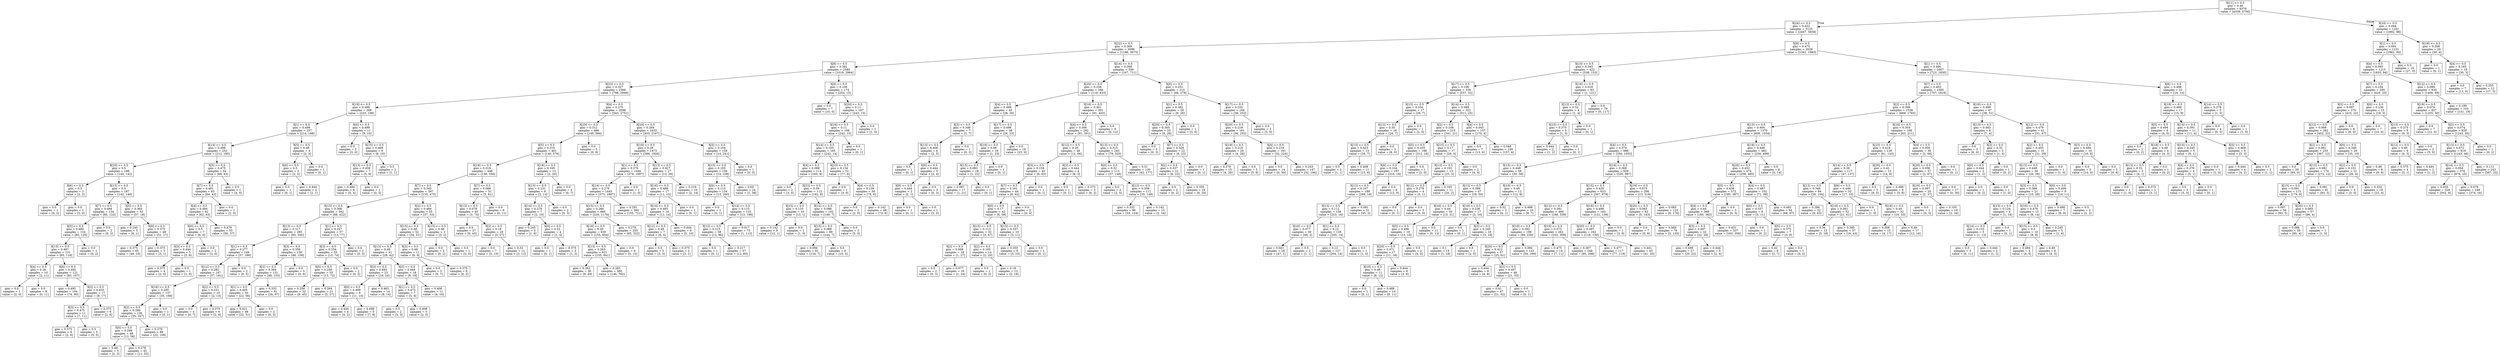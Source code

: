 digraph Tree {
node [shape=box] ;
0 [label="X[11] <= 0.5\ngini = 0.49\nsamples = 6376\nvalue = [4339, 5756]"] ;
1 [label="X[24] <= 0.5\ngini = 0.422\nsamples = 5125\nvalue = [2447, 5658]"] ;
0 -> 1 [labeldistance=2.5, labelangle=45, headlabel="True"] ;
2 [label="X[22] <= 0.5\ngini = 0.369\nsamples = 3096\nvalue = [1186, 3675]"] ;
1 -> 2 ;
3 [label="X[8] <= 0.5\ngini = 0.381\nsamples = 2540\nvalue = [1019, 2964]"] ;
2 -> 3 ;
4 [label="X[23] <= 0.5\ngini = 0.327\nsamples = 2366\nvalue = [766, 2949]"] ;
3 -> 4 ;
5 [label="X[18] <= 0.5\ngini = 0.498\nsamples = 268\nvalue = [223, 198]"] ;
4 -> 5 ;
6 [label="X[1] <= 0.5\ngini = 0.498\nsamples = 257\nvalue = [214, 188]"] ;
5 -> 6 ;
7 [label="X[14] <= 0.5\ngini = 0.498\nsamples = 253\nvalue = [212, 185]"] ;
6 -> 7 ;
8 [label="X[20] <= 0.5\ngini = 0.5\nsamples = 189\nvalue = [144, 142]"] ;
7 -> 8 ;
9 [label="X[6] <= 0.5\ngini = 0.5\nsamples = 2\nvalue = [2, 2]"] ;
8 -> 9 ;
10 [label="gini = 0.0\nsamples = 1\nvalue = [0, 2]"] ;
9 -> 10 ;
11 [label="gini = 0.0\nsamples = 1\nvalue = [2, 0]"] ;
9 -> 11 ;
12 [label="X[15] <= 0.5\ngini = 0.5\nsamples = 187\nvalue = [142, 140]"] ;
8 -> 12 ;
13 [label="X[7] <= 0.5\ngini = 0.484\nsamples = 134\nvalue = [85, 122]"] ;
12 -> 13 ;
14 [label="X[5] <= 0.5\ngini = 0.485\nsamples = 132\nvalue = [85, 120]"] ;
13 -> 14 ;
15 [label="X[13] <= 0.5\ngini = 0.487\nsamples = 131\nvalue = [85, 118]"] ;
14 -> 15 ;
16 [label="X[4] <= 0.5\ngini = 0.26\nsamples = 10\nvalue = [2, 11]"] ;
15 -> 16 ;
17 [label="gini = 0.0\nsamples = 1\nvalue = [2, 0]"] ;
16 -> 17 ;
18 [label="gini = 0.0\nsamples = 9\nvalue = [0, 11]"] ;
16 -> 18 ;
19 [label="X[6] <= 0.5\ngini = 0.492\nsamples = 121\nvalue = [83, 107]"] ;
15 -> 19 ;
20 [label="gini = 0.495\nsamples = 104\nvalue = [74, 90]"] ;
19 -> 20 ;
21 [label="X[2] <= 0.5\ngini = 0.453\nsamples = 17\nvalue = [9, 17]"] ;
19 -> 21 ;
22 [label="X[3] <= 0.5\ngini = 0.475\nsamples = 11\nvalue = [7, 11]"] ;
21 -> 22 ;
23 [label="gini = 0.375\nsamples = 6\nvalue = [2, 6]"] ;
22 -> 23 ;
24 [label="gini = 0.5\nsamples = 5\nvalue = [5, 5]"] ;
22 -> 24 ;
25 [label="gini = 0.375\nsamples = 6\nvalue = [2, 6]"] ;
21 -> 25 ;
26 [label="gini = 0.0\nsamples = 1\nvalue = [0, 2]"] ;
14 -> 26 ;
27 [label="gini = 0.0\nsamples = 2\nvalue = [0, 2]"] ;
13 -> 27 ;
28 [label="X[0] <= 0.5\ngini = 0.365\nsamples = 53\nvalue = [57, 18]"] ;
12 -> 28 ;
29 [label="gini = 0.245\nsamples = 5\nvalue = [6, 1]"] ;
28 -> 29 ;
30 [label="X[6] <= 0.5\ngini = 0.375\nsamples = 48\nvalue = [51, 17]"] ;
28 -> 30 ;
31 [label="gini = 0.375\nsamples = 45\nvalue = [48, 16]"] ;
30 -> 31 ;
32 [label="gini = 0.375\nsamples = 3\nvalue = [3, 1]"] ;
30 -> 32 ;
33 [label="X[5] <= 0.5\ngini = 0.475\nsamples = 64\nvalue = [68, 43]"] ;
7 -> 33 ;
34 [label="X[7] <= 0.5\ngini = 0.481\nsamples = 63\nvalue = [64, 43]"] ;
33 -> 34 ;
35 [label="X[4] <= 0.5\ngini = 0.484\nsamples = 62\nvalue = [62, 43]"] ;
34 -> 35 ;
36 [label="X[0] <= 0.5\ngini = 0.5\nsamples = 7\nvalue = [6, 6]"] ;
35 -> 36 ;
37 [label="X[3] <= 0.5\ngini = 0.444\nsamples = 5\nvalue = [3, 6]"] ;
36 -> 37 ;
38 [label="gini = 0.375\nsamples = 4\nvalue = [2, 6]"] ;
37 -> 38 ;
39 [label="gini = 0.0\nsamples = 1\nvalue = [1, 0]"] ;
37 -> 39 ;
40 [label="gini = 0.0\nsamples = 2\nvalue = [3, 0]"] ;
36 -> 40 ;
41 [label="gini = 0.479\nsamples = 55\nvalue = [56, 37]"] ;
35 -> 41 ;
42 [label="gini = 0.0\nsamples = 1\nvalue = [2, 0]"] ;
34 -> 42 ;
43 [label="gini = 0.0\nsamples = 1\nvalue = [4, 0]"] ;
33 -> 43 ;
44 [label="X[5] <= 0.5\ngini = 0.48\nsamples = 4\nvalue = [2, 3]"] ;
6 -> 44 ;
45 [label="X[6] <= 0.5\ngini = 0.5\nsamples = 3\nvalue = [2, 2]"] ;
44 -> 45 ;
46 [label="gini = 0.0\nsamples = 1\nvalue = [0, 1]"] ;
45 -> 46 ;
47 [label="gini = 0.444\nsamples = 2\nvalue = [2, 1]"] ;
45 -> 47 ;
48 [label="gini = 0.0\nsamples = 1\nvalue = [0, 1]"] ;
44 -> 48 ;
49 [label="X[0] <= 0.5\ngini = 0.499\nsamples = 11\nvalue = [9, 10]"] ;
5 -> 49 ;
50 [label="gini = 0.0\nsamples = 2\nvalue = [3, 0]"] ;
49 -> 50 ;
51 [label="X[15] <= 0.5\ngini = 0.469\nsamples = 9\nvalue = [6, 10]"] ;
49 -> 51 ;
52 [label="X[13] <= 0.5\ngini = 0.459\nsamples = 7\nvalue = [5, 9]"] ;
51 -> 52 ;
53 [label="gini = 0.494\nsamples = 6\nvalue = [5, 4]"] ;
52 -> 53 ;
54 [label="gini = 0.0\nsamples = 1\nvalue = [0, 5]"] ;
52 -> 54 ;
55 [label="gini = 0.5\nsamples = 2\nvalue = [1, 1]"] ;
51 -> 55 ;
56 [label="X[4] <= 0.5\ngini = 0.275\nsamples = 2098\nvalue = [543, 2751]"] ;
4 -> 56 ;
57 [label="X[19] <= 0.5\ngini = 0.312\nsamples = 466\nvalue = [140, 584]"] ;
56 -> 57 ;
58 [label="X[5] <= 0.5\ngini = 0.315\nsamples = 461\nvalue = [140, 576]"] ;
57 -> 58 ;
59 [label="X[18] <= 0.5\ngini = 0.319\nsamples = 448\nvalue = [138, 556]"] ;
58 -> 59 ;
60 [label="X[7] <= 0.5\ngini = 0.345\nsamples = 397\nvalue = [135, 475]"] ;
59 -> 60 ;
61 [label="X[15] <= 0.5\ngini = 0.306\nsamples = 342\nvalue = [98, 422]"] ;
60 -> 61 ;
62 [label="X[13] <= 0.5\ngini = 0.317\nsamples = 285\nvalue = [85, 345]"] ;
61 -> 62 ;
63 [label="X[1] <= 0.5\ngini = 0.277\nsamples = 149\nvalue = [37, 186]"] ;
62 -> 63 ;
64 [label="X[12] <= 0.5\ngini = 0.282\nsamples = 147\nvalue = [37, 181]"] ;
63 -> 64 ;
65 [label="X[16] <= 0.5\ngini = 0.285\nsamples = 137\nvalue = [35, 168]"] ;
64 -> 65 ;
66 [label="X[2] <= 0.5\ngini = 0.286\nsamples = 136\nvalue = [35, 167]"] ;
65 -> 66 ;
67 [label="X[0] <= 0.5\ngini = 0.299\nsamples = 48\nvalue = [13, 58]"] ;
66 -> 67 ;
68 [label="gini = 0.48\nsamples = 3\nvalue = [2, 3]"] ;
67 -> 68 ;
69 [label="gini = 0.278\nsamples = 45\nvalue = [11, 55]"] ;
67 -> 69 ;
70 [label="gini = 0.279\nsamples = 88\nvalue = [22, 109]"] ;
66 -> 70 ;
71 [label="gini = 0.0\nsamples = 1\nvalue = [0, 1]"] ;
65 -> 71 ;
72 [label="X[2] <= 0.5\ngini = 0.231\nsamples = 10\nvalue = [2, 13]"] ;
64 -> 72 ;
73 [label="gini = 0.0\nsamples = 4\nvalue = [0, 7]"] ;
72 -> 73 ;
74 [label="gini = 0.375\nsamples = 6\nvalue = [2, 6]"] ;
72 -> 74 ;
75 [label="gini = 0.0\nsamples = 2\nvalue = [0, 5]"] ;
63 -> 75 ;
76 [label="X[3] <= 0.5\ngini = 0.356\nsamples = 136\nvalue = [48, 159]"] ;
62 -> 76 ;
77 [label="X[2] <= 0.5\ngini = 0.364\nsamples = 131\nvalue = [48, 153]"] ;
76 -> 77 ;
78 [label="X[1] <= 0.5\ngini = 0.405\nsamples = 50\nvalue = [22, 56]"] ;
77 -> 78 ;
79 [label="gini = 0.421\nsamples = 48\nvalue = [22, 51]"] ;
78 -> 79 ;
80 [label="gini = 0.0\nsamples = 2\nvalue = [0, 5]"] ;
78 -> 80 ;
81 [label="gini = 0.333\nsamples = 81\nvalue = [26, 97]"] ;
77 -> 81 ;
82 [label="gini = 0.0\nsamples = 5\nvalue = [0, 6]"] ;
76 -> 82 ;
83 [label="X[1] <= 0.5\ngini = 0.247\nsamples = 57\nvalue = [13, 77]"] ;
61 -> 83 ;
84 [label="X[3] <= 0.5\ngini = 0.254\nsamples = 55\nvalue = [13, 74]"] ;
83 -> 84 ;
85 [label="X[0] <= 0.5\ngini = 0.259\nsamples = 53\nvalue = [13, 72]"] ;
84 -> 85 ;
86 [label="gini = 0.256\nsamples = 32\nvalue = [8, 45]"] ;
85 -> 86 ;
87 [label="gini = 0.264\nsamples = 21\nvalue = [5, 27]"] ;
85 -> 87 ;
88 [label="gini = 0.0\nsamples = 2\nvalue = [0, 2]"] ;
84 -> 88 ;
89 [label="gini = 0.0\nsamples = 2\nvalue = [0, 3]"] ;
83 -> 89 ;
90 [label="X[2] <= 0.5\ngini = 0.484\nsamples = 55\nvalue = [37, 53]"] ;
60 -> 90 ;
91 [label="X[15] <= 0.5\ngini = 0.48\nsamples = 52\nvalue = [34, 51]"] ;
90 -> 91 ;
92 [label="X[13] <= 0.5\ngini = 0.48\nsamples = 41\nvalue = [28, 42]"] ;
91 -> 92 ;
93 [label="X[3] <= 0.5\ngini = 0.493\nsamples = 23\nvalue = [19, 24]"] ;
92 -> 93 ;
94 [label="X[0] <= 0.5\ngini = 0.499\nsamples = 9\nvalue = [11, 10]"] ;
93 -> 94 ;
95 [label="gini = 0.444\nsamples = 4\nvalue = [4, 2]"] ;
94 -> 95 ;
96 [label="gini = 0.498\nsamples = 5\nvalue = [7, 8]"] ;
94 -> 96 ;
97 [label="gini = 0.463\nsamples = 14\nvalue = [8, 14]"] ;
93 -> 97 ;
98 [label="X[3] <= 0.5\ngini = 0.444\nsamples = 18\nvalue = [9, 18]"] ;
92 -> 98 ;
99 [label="X[1] <= 0.5\ngini = 0.473\nsamples = 7\nvalue = [5, 8]"] ;
98 -> 99 ;
100 [label="gini = 0.5\nsamples = 2\nvalue = [3, 3]"] ;
99 -> 100 ;
101 [label="gini = 0.408\nsamples = 5\nvalue = [2, 5]"] ;
99 -> 101 ;
102 [label="gini = 0.408\nsamples = 11\nvalue = [4, 10]"] ;
98 -> 102 ;
103 [label="X[3] <= 0.5\ngini = 0.48\nsamples = 11\nvalue = [6, 9]"] ;
91 -> 103 ;
104 [label="gini = 0.0\nsamples = 5\nvalue = [0, 7]"] ;
103 -> 104 ;
105 [label="gini = 0.375\nsamples = 6\nvalue = [6, 2]"] ;
103 -> 105 ;
106 [label="X[15] <= 0.5\ngini = 0.48\nsamples = 3\nvalue = [3, 2]"] ;
90 -> 106 ;
107 [label="gini = 0.0\nsamples = 2\nvalue = [0, 2]"] ;
106 -> 107 ;
108 [label="gini = 0.0\nsamples = 1\nvalue = [3, 0]"] ;
106 -> 108 ;
109 [label="X[7] <= 0.5\ngini = 0.069\nsamples = 51\nvalue = [3, 81]"] ;
59 -> 109 ;
110 [label="X[13] <= 0.5\ngini = 0.079\nsamples = 45\nvalue = [3, 70]"] ;
109 -> 110 ;
111 [label="gini = 0.0\nsamples = 27\nvalue = [0, 43]"] ;
110 -> 111 ;
112 [label="X[2] <= 0.5\ngini = 0.18\nsamples = 18\nvalue = [3, 27]"] ;
110 -> 112 ;
113 [label="gini = 0.0\nsamples = 7\nvalue = [0, 15]"] ;
112 -> 113 ;
114 [label="gini = 0.32\nsamples = 11\nvalue = [3, 12]"] ;
112 -> 114 ;
115 [label="gini = 0.0\nsamples = 6\nvalue = [0, 11]"] ;
109 -> 115 ;
116 [label="X[18] <= 0.5\ngini = 0.165\nsamples = 13\nvalue = [2, 20]"] ;
58 -> 116 ;
117 [label="X[13] <= 0.5\ngini = 0.231\nsamples = 9\nvalue = [2, 13]"] ;
116 -> 117 ;
118 [label="X[14] <= 0.5\ngini = 0.278\nsamples = 7\nvalue = [2, 10]"] ;
117 -> 118 ;
119 [label="gini = 0.245\nsamples = 3\nvalue = [1, 6]"] ;
118 -> 119 ;
120 [label="X[0] <= 0.5\ngini = 0.32\nsamples = 4\nvalue = [1, 4]"] ;
118 -> 120 ;
121 [label="gini = 0.0\nsamples = 1\nvalue = [0, 1]"] ;
120 -> 121 ;
122 [label="gini = 0.375\nsamples = 3\nvalue = [1, 3]"] ;
120 -> 122 ;
123 [label="gini = 0.0\nsamples = 2\nvalue = [0, 3]"] ;
117 -> 123 ;
124 [label="gini = 0.0\nsamples = 4\nvalue = [0, 7]"] ;
116 -> 124 ;
125 [label="gini = 0.0\nsamples = 5\nvalue = [0, 8]"] ;
57 -> 125 ;
126 [label="X[18] <= 0.5\ngini = 0.264\nsamples = 1632\nvalue = [403, 2167]"] ;
56 -> 126 ;
127 [label="X[19] <= 0.5\ngini = 0.28\nsamples = 1473\nvalue = [389, 1926]"] ;
126 -> 127 ;
128 [label="X[1] <= 0.5\ngini = 0.276\nsamples = 1446\nvalue = [376, 1897]"] ;
127 -> 128 ;
129 [label="X[14] <= 0.5\ngini = 0.276\nsamples = 1445\nvalue = [375, 1897]"] ;
128 -> 129 ;
130 [label="X[15] <= 0.5\ngini = 0.266\nsamples = 885\nvalue = [220, 1176]"] ;
129 -> 130 ;
131 [label="X[16] <= 0.5\ngini = 0.26\nsamples = 630\nvalue = [155, 854]"] ;
130 -> 131 ;
132 [label="X[13] <= 0.5\ngini = 0.263\nsamples = 621\nvalue = [155, 841]"] ;
131 -> 132 ;
133 [label="gini = 0.262\nsamples = 36\nvalue = [9, 49]"] ;
132 -> 133 ;
134 [label="gini = 0.263\nsamples = 585\nvalue = [146, 792]"] ;
132 -> 134 ;
135 [label="gini = 0.0\nsamples = 9\nvalue = [0, 13]"] ;
131 -> 135 ;
136 [label="gini = 0.279\nsamples = 255\nvalue = [65, 322]"] ;
130 -> 136 ;
137 [label="gini = 0.291\nsamples = 560\nvalue = [155, 721]"] ;
129 -> 137 ;
138 [label="gini = 0.0\nsamples = 1\nvalue = [1, 0]"] ;
128 -> 138 ;
139 [label="X[13] <= 0.5\ngini = 0.427\nsamples = 27\nvalue = [13, 29]"] ;
127 -> 139 ;
140 [label="X[16] <= 0.5\ngini = 0.488\nsamples = 17\nvalue = [11, 15]"] ;
139 -> 140 ;
141 [label="X[14] <= 0.5\ngini = 0.493\nsamples = 16\nvalue = [11, 14]"] ;
140 -> 141 ;
142 [label="X[12] <= 0.5\ngini = 0.48\nsamples = 7\nvalue = [6, 4]"] ;
141 -> 142 ;
143 [label="gini = 0.5\nsamples = 5\nvalue = [3, 3]"] ;
142 -> 143 ;
144 [label="gini = 0.375\nsamples = 2\nvalue = [3, 1]"] ;
142 -> 144 ;
145 [label="gini = 0.444\nsamples = 9\nvalue = [5, 10]"] ;
141 -> 145 ;
146 [label="gini = 0.0\nsamples = 1\nvalue = [0, 1]"] ;
140 -> 146 ;
147 [label="gini = 0.219\nsamples = 10\nvalue = [2, 14]"] ;
139 -> 147 ;
148 [label="X[3] <= 0.5\ngini = 0.104\nsamples = 159\nvalue = [14, 241]"] ;
126 -> 148 ;
149 [label="X[15] <= 0.5\ngini = 0.105\nsamples = 158\nvalue = [14, 238]"] ;
148 -> 149 ;
150 [label="X[0] <= 0.5\ngini = 0.115\nsamples = 134\nvalue = [13, 200]"] ;
149 -> 150 ;
151 [label="gini = 0.0\nsamples = 1\nvalue = [0, 1]"] ;
150 -> 151 ;
152 [label="X[14] <= 0.5\ngini = 0.115\nsamples = 133\nvalue = [13, 199]"] ;
150 -> 152 ;
153 [label="X[13] <= 0.5\ngini = 0.215\nsamples = 58\nvalue = [12, 86]"] ;
152 -> 153 ;
154 [label="gini = 0.0\nsamples = 1\nvalue = [0, 1]"] ;
153 -> 154 ;
155 [label="gini = 0.217\nsamples = 57\nvalue = [12, 85]"] ;
153 -> 155 ;
156 [label="gini = 0.017\nsamples = 75\nvalue = [1, 113]"] ;
152 -> 156 ;
157 [label="gini = 0.05\nsamples = 24\nvalue = [1, 38]"] ;
149 -> 157 ;
158 [label="gini = 0.0\nsamples = 1\nvalue = [0, 3]"] ;
148 -> 158 ;
159 [label="X[0] <= 0.5\ngini = 0.106\nsamples = 174\nvalue = [253, 15]"] ;
3 -> 159 ;
160 [label="gini = 0.0\nsamples = 7\nvalue = [10, 0]"] ;
159 -> 160 ;
161 [label="X[20] <= 0.5\ngini = 0.11\nsamples = 167\nvalue = [243, 15]"] ;
159 -> 161 ;
162 [label="X[16] <= 0.5\ngini = 0.11\nsamples = 166\nvalue = [242, 15]"] ;
161 -> 162 ;
163 [label="X[14] <= 0.5\ngini = 0.103\nsamples = 165\nvalue = [242, 14]"] ;
162 -> 163 ;
164 [label="X[4] <= 0.5\ngini = 0.088\nsamples = 114\nvalue = [165, 8]"] ;
163 -> 164 ;
165 [label="gini = 0.0\nsamples = 2\nvalue = [3, 0]"] ;
164 -> 165 ;
166 [label="X[23] <= 0.5\ngini = 0.09\nsamples = 112\nvalue = [162, 8]"] ;
164 -> 166 ;
167 [label="X[15] <= 0.5\ngini = 0.133\nsamples = 10\nvalue = [13, 1]"] ;
166 -> 167 ;
168 [label="gini = 0.142\nsamples = 9\nvalue = [12, 1]"] ;
167 -> 168 ;
169 [label="gini = 0.0\nsamples = 1\nvalue = [1, 0]"] ;
167 -> 169 ;
170 [label="X[12] <= 0.5\ngini = 0.086\nsamples = 102\nvalue = [149, 7]"] ;
166 -> 170 ;
171 [label="X[15] <= 0.5\ngini = 0.088\nsamples = 99\nvalue = [144, 7]"] ;
170 -> 171 ;
172 [label="gini = 0.094\nsamples = 91\nvalue = [134, 7]"] ;
171 -> 172 ;
173 [label="gini = 0.0\nsamples = 8\nvalue = [10, 0]"] ;
171 -> 173 ;
174 [label="gini = 0.0\nsamples = 3\nvalue = [5, 0]"] ;
170 -> 174 ;
175 [label="X[23] <= 0.5\ngini = 0.134\nsamples = 51\nvalue = [77, 6]"] ;
163 -> 175 ;
176 [label="gini = 0.0\nsamples = 1\nvalue = [3, 0]"] ;
175 -> 176 ;
177 [label="X[4] <= 0.5\ngini = 0.139\nsamples = 50\nvalue = [74, 6]"] ;
175 -> 177 ;
178 [label="gini = 0.0\nsamples = 2\nvalue = [2, 0]"] ;
177 -> 178 ;
179 [label="gini = 0.142\nsamples = 48\nvalue = [72, 6]"] ;
177 -> 179 ;
180 [label="gini = 0.0\nsamples = 1\nvalue = [0, 1]"] ;
162 -> 180 ;
181 [label="gini = 0.0\nsamples = 1\nvalue = [1, 0]"] ;
161 -> 181 ;
182 [label="X[14] <= 0.5\ngini = 0.308\nsamples = 556\nvalue = [167, 711]"] ;
2 -> 182 ;
183 [label="X[20] <= 0.5\ngini = 0.338\nsamples = 346\nvalue = [119, 433]"] ;
182 -> 183 ;
184 [label="X[4] <= 0.5\ngini = 0.499\nsamples = 45\nvalue = [28, 30]"] ;
183 -> 184 ;
185 [label="X[3] <= 0.5\ngini = 0.346\nsamples = 7\nvalue = [2, 7]"] ;
184 -> 185 ;
186 [label="X[13] <= 0.5\ngini = 0.408\nsamples = 6\nvalue = [2, 5]"] ;
185 -> 186 ;
187 [label="gini = 0.0\nsamples = 1\nvalue = [0, 1]"] ;
186 -> 187 ;
188 [label="X[0] <= 0.5\ngini = 0.444\nsamples = 5\nvalue = [2, 4]"] ;
186 -> 188 ;
189 [label="X[8] <= 0.5\ngini = 0.444\nsamples = 2\nvalue = [2, 1]"] ;
188 -> 189 ;
190 [label="gini = 0.0\nsamples = 1\nvalue = [0, 1]"] ;
189 -> 190 ;
191 [label="gini = 0.0\nsamples = 1\nvalue = [2, 0]"] ;
189 -> 191 ;
192 [label="gini = 0.0\nsamples = 3\nvalue = [0, 3]"] ;
188 -> 192 ;
193 [label="gini = 0.0\nsamples = 1\nvalue = [0, 2]"] ;
185 -> 193 ;
194 [label="X[17] <= 0.5\ngini = 0.498\nsamples = 38\nvalue = [26, 23]"] ;
184 -> 194 ;
195 [label="X[19] <= 0.5\ngini = 0.08\nsamples = 19\nvalue = [1, 23]"] ;
194 -> 195 ;
196 [label="X[15] <= 0.5\ngini = 0.083\nsamples = 18\nvalue = [1, 22]"] ;
195 -> 196 ;
197 [label="gini = 0.087\nsamples = 17\nvalue = [1, 21]"] ;
196 -> 197 ;
198 [label="gini = 0.0\nsamples = 1\nvalue = [0, 1]"] ;
196 -> 198 ;
199 [label="gini = 0.0\nsamples = 1\nvalue = [0, 1]"] ;
195 -> 199 ;
200 [label="gini = 0.0\nsamples = 19\nvalue = [25, 0]"] ;
194 -> 200 ;
201 [label="X[16] <= 0.5\ngini = 0.301\nsamples = 301\nvalue = [91, 403]"] ;
183 -> 201 ;
202 [label="X[4] <= 0.5\ngini = 0.306\nsamples = 292\nvalue = [91, 391]"] ;
201 -> 202 ;
203 [label="X[12] <= 0.5\ngini = 0.26\nsamples = 49\nvalue = [12, 66]"] ;
202 -> 203 ;
204 [label="X[5] <= 0.5\ngini = 0.159\nsamples = 45\nvalue = [6, 63]"] ;
203 -> 204 ;
205 [label="X[7] <= 0.5\ngini = 0.161\nsamples = 44\nvalue = [6, 62]"] ;
204 -> 205 ;
206 [label="X[0] <= 0.5\ngini = 0.17\nsamples = 42\nvalue = [6, 58]"] ;
205 -> 206 ;
207 [label="X[15] <= 0.5\ngini = 0.113\nsamples = 32\nvalue = [3, 47]"] ;
206 -> 207 ;
208 [label="X[2] <= 0.5\ngini = 0.069\nsamples = 18\nvalue = [1, 27]"] ;
207 -> 208 ;
209 [label="gini = 0.0\nsamples = 2\nvalue = [0, 3]"] ;
208 -> 209 ;
210 [label="gini = 0.077\nsamples = 16\nvalue = [1, 24]"] ;
208 -> 210 ;
211 [label="X[2] <= 0.5\ngini = 0.165\nsamples = 14\nvalue = [2, 20]"] ;
207 -> 211 ;
212 [label="gini = 0.0\nsamples = 1\nvalue = [0, 2]"] ;
211 -> 212 ;
213 [label="gini = 0.18\nsamples = 13\nvalue = [2, 18]"] ;
211 -> 213 ;
214 [label="X[15] <= 0.5\ngini = 0.337\nsamples = 10\nvalue = [3, 11]"] ;
206 -> 214 ;
215 [label="gini = 0.355\nsamples = 9\nvalue = [3, 10]"] ;
214 -> 215 ;
216 [label="gini = 0.0\nsamples = 1\nvalue = [0, 1]"] ;
214 -> 216 ;
217 [label="gini = 0.0\nsamples = 2\nvalue = [0, 4]"] ;
205 -> 217 ;
218 [label="gini = 0.0\nsamples = 1\nvalue = [0, 1]"] ;
204 -> 218 ;
219 [label="X[2] <= 0.5\ngini = 0.444\nsamples = 4\nvalue = [6, 3]"] ;
203 -> 219 ;
220 [label="gini = 0.0\nsamples = 1\nvalue = [0, 1]"] ;
219 -> 220 ;
221 [label="gini = 0.375\nsamples = 3\nvalue = [6, 2]"] ;
219 -> 221 ;
222 [label="X[13] <= 0.5\ngini = 0.315\nsamples = 243\nvalue = [79, 325]"] ;
202 -> 222 ;
223 [label="X[0] <= 0.5\ngini = 0.32\nsamples = 113\nvalue = [37, 148]"] ;
222 -> 223 ;
224 [label="gini = 0.0\nsamples = 2\nvalue = [2, 0]"] ;
223 -> 224 ;
225 [label="X[12] <= 0.5\ngini = 0.309\nsamples = 111\nvalue = [35, 148]"] ;
223 -> 225 ;
226 [label="gini = 0.332\nsamples = 96\nvalue = [33, 124]"] ;
225 -> 226 ;
227 [label="gini = 0.142\nsamples = 15\nvalue = [2, 24]"] ;
225 -> 227 ;
228 [label="gini = 0.31\nsamples = 130\nvalue = [42, 177]"] ;
222 -> 228 ;
229 [label="gini = 0.0\nsamples = 9\nvalue = [0, 12]"] ;
201 -> 229 ;
230 [label="X[0] <= 0.5\ngini = 0.251\nsamples = 210\nvalue = [48, 278]"] ;
182 -> 230 ;
231 [label="X[1] <= 0.5\ngini = 0.382\nsamples = 26\nvalue = [9, 26]"] ;
230 -> 231 ;
232 [label="X[20] <= 0.5\ngini = 0.305\nsamples = 25\nvalue = [6, 26]"] ;
231 -> 232 ;
233 [label="gini = 0.0\nsamples = 3\nvalue = [0, 3]"] ;
232 -> 233 ;
234 [label="X[7] <= 0.5\ngini = 0.328\nsamples = 22\nvalue = [6, 23]"] ;
232 -> 234 ;
235 [label="X[2] <= 0.5\ngini = 0.337\nsamples = 21\nvalue = [6, 22]"] ;
234 -> 235 ;
236 [label="gini = 0.0\nsamples = 2\nvalue = [0, 2]"] ;
235 -> 236 ;
237 [label="gini = 0.355\nsamples = 19\nvalue = [6, 20]"] ;
235 -> 237 ;
238 [label="gini = 0.0\nsamples = 1\nvalue = [0, 1]"] ;
234 -> 238 ;
239 [label="gini = 0.0\nsamples = 1\nvalue = [3, 0]"] ;
231 -> 239 ;
240 [label="X[17] <= 0.5\ngini = 0.232\nsamples = 184\nvalue = [39, 252]"] ;
230 -> 240 ;
241 [label="X[20] <= 0.5\ngini = 0.219\nsamples = 181\nvalue = [36, 252]"] ;
240 -> 241 ;
242 [label="X[19] <= 0.5\ngini = 0.219\nsamples = 20\nvalue = [4, 28]"] ;
241 -> 242 ;
243 [label="gini = 0.278\nsamples = 15\nvalue = [4, 20]"] ;
242 -> 243 ;
244 [label="gini = 0.0\nsamples = 5\nvalue = [0, 8]"] ;
242 -> 244 ;
245 [label="X[4] <= 0.5\ngini = 0.219\nsamples = 161\nvalue = [32, 224]"] ;
241 -> 245 ;
246 [label="gini = 0.0\nsamples = 14\nvalue = [0, 30]"] ;
245 -> 246 ;
247 [label="gini = 0.243\nsamples = 147\nvalue = [32, 194]"] ;
245 -> 247 ;
248 [label="gini = 0.0\nsamples = 3\nvalue = [3, 0]"] ;
240 -> 248 ;
249 [label="X[9] <= 0.5\ngini = 0.475\nsamples = 2029\nvalue = [1261, 1983]"] ;
1 -> 249 ;
250 [label="X[10] <= 0.5\ngini = 0.345\nsamples = 422\nvalue = [538, 153]"] ;
249 -> 250 ;
251 [label="X[17] <= 0.5\ngini = 0.106\nsamples = 339\nvalue = [537, 32]"] ;
250 -> 251 ;
252 [label="X[15] <= 0.5\ngini = 0.334\nsamples = 17\nvalue = [26, 7]"] ;
251 -> 252 ;
253 [label="X[12] <= 0.5\ngini = 0.35\nsamples = 16\nvalue = [24, 7]"] ;
252 -> 253 ;
254 [label="X[13] <= 0.5\ngini = 0.423\nsamples = 13\nvalue = [16, 7]"] ;
253 -> 254 ;
255 [label="gini = 0.5\nsamples = 2\nvalue = [1, 1]"] ;
254 -> 255 ;
256 [label="gini = 0.408\nsamples = 11\nvalue = [15, 6]"] ;
254 -> 256 ;
257 [label="gini = 0.0\nsamples = 3\nvalue = [8, 0]"] ;
253 -> 257 ;
258 [label="gini = 0.0\nsamples = 1\nvalue = [2, 0]"] ;
252 -> 258 ;
259 [label="X[14] <= 0.5\ngini = 0.089\nsamples = 322\nvalue = [511, 25]"] ;
251 -> 259 ;
260 [label="X[2] <= 0.5\ngini = 0.109\nsamples = 215\nvalue = [341, 21]"] ;
259 -> 260 ;
261 [label="X[5] <= 0.5\ngini = 0.103\nsamples = 198\nvalue = [312, 18]"] ;
260 -> 261 ;
262 [label="X[6] <= 0.5\ngini = 0.104\nsamples = 197\nvalue = [310, 18]"] ;
261 -> 262 ;
263 [label="X[12] <= 0.5\ngini = 0.107\nsamples = 189\nvalue = [298, 18]"] ;
262 -> 263 ;
264 [label="X[13] <= 0.5\ngini = 0.112\nsamples = 158\nvalue = [253, 16]"] ;
263 -> 264 ;
265 [label="X[16] <= 0.5\ngini = 0.077\nsamples = 30\nvalue = [48, 2]"] ;
264 -> 265 ;
266 [label="gini = 0.041\nsamples = 28\nvalue = [47, 1]"] ;
265 -> 266 ;
267 [label="gini = 0.5\nsamples = 2\nvalue = [1, 1]"] ;
265 -> 267 ;
268 [label="X[1] <= 0.5\ngini = 0.12\nsamples = 128\nvalue = [205, 14]"] ;
264 -> 268 ;
269 [label="gini = 0.12\nsamples = 127\nvalue = [204, 14]"] ;
268 -> 269 ;
270 [label="gini = 0.0\nsamples = 1\nvalue = [1, 0]"] ;
268 -> 270 ;
271 [label="gini = 0.081\nsamples = 31\nvalue = [45, 2]"] ;
263 -> 271 ;
272 [label="gini = 0.0\nsamples = 8\nvalue = [12, 0]"] ;
262 -> 272 ;
273 [label="gini = 0.0\nsamples = 1\nvalue = [2, 0]"] ;
261 -> 273 ;
274 [label="X[15] <= 0.5\ngini = 0.17\nsamples = 17\nvalue = [29, 3]"] ;
260 -> 274 ;
275 [label="X[13] <= 0.5\ngini = 0.191\nsamples = 15\nvalue = [25, 3]"] ;
274 -> 275 ;
276 [label="X[12] <= 0.5\ngini = 0.278\nsamples = 4\nvalue = [5, 1]"] ;
275 -> 276 ;
277 [label="gini = 0.0\nsamples = 1\nvalue = [0, 1]"] ;
276 -> 277 ;
278 [label="gini = 0.0\nsamples = 3\nvalue = [5, 0]"] ;
276 -> 278 ;
279 [label="gini = 0.165\nsamples = 11\nvalue = [20, 2]"] ;
275 -> 279 ;
280 [label="gini = 0.0\nsamples = 2\nvalue = [4, 0]"] ;
274 -> 280 ;
281 [label="X[4] <= 0.5\ngini = 0.045\nsamples = 107\nvalue = [170, 4]"] ;
259 -> 281 ;
282 [label="gini = 0.0\nsamples = 7\nvalue = [13, 0]"] ;
281 -> 282 ;
283 [label="gini = 0.048\nsamples = 100\nvalue = [157, 4]"] ;
281 -> 283 ;
284 [label="X[16] <= 0.5\ngini = 0.016\nsamples = 83\nvalue = [1, 121]"] ;
250 -> 284 ;
285 [label="X[12] <= 0.5\ngini = 0.32\nsamples = 4\nvalue = [1, 4]"] ;
284 -> 285 ;
286 [label="X[15] <= 0.5\ngini = 0.375\nsamples = 3\nvalue = [1, 3]"] ;
285 -> 286 ;
287 [label="gini = 0.444\nsamples = 2\nvalue = [1, 2]"] ;
286 -> 287 ;
288 [label="gini = 0.0\nsamples = 1\nvalue = [0, 1]"] ;
286 -> 288 ;
289 [label="gini = 0.0\nsamples = 1\nvalue = [0, 1]"] ;
285 -> 289 ;
290 [label="gini = 0.0\nsamples = 79\nvalue = [0, 117]"] ;
284 -> 290 ;
291 [label="X[1] <= 0.5\ngini = 0.406\nsamples = 1607\nvalue = [723, 1830]"] ;
249 -> 291 ;
292 [label="X[7] <= 0.5\ngini = 0.403\nsamples = 1585\nvalue = [707, 1816]"] ;
291 -> 292 ;
293 [label="X[2] <= 0.5\ngini = 0.399\nsamples = 1538\nvalue = [669, 1765]"] ;
292 -> 293 ;
294 [label="X[13] <= 0.5\ngini = 0.404\nsamples = 1370\nvalue = [606, 1554]"] ;
293 -> 294 ;
295 [label="X[4] <= 0.5\ngini = 0.374\nsamples = 888\nvalue = [350, 1055]"] ;
294 -> 295 ;
296 [label="X[15] <= 0.5\ngini = 0.449\nsamples = 59\nvalue = [30, 58]"] ;
295 -> 296 ;
297 [label="X[12] <= 0.5\ngini = 0.389\nsamples = 47\nvalue = [18, 50]"] ;
296 -> 297 ;
298 [label="X[16] <= 0.5\ngini = 0.44\nsamples = 30\nvalue = [15, 31]"] ;
297 -> 298 ;
299 [label="X[5] <= 0.5\ngini = 0.496\nsamples = 19\nvalue = [15, 18]"] ;
298 -> 299 ;
300 [label="X[20] <= 0.5\ngini = 0.471\nsamples = 17\nvalue = [11, 18]"] ;
299 -> 300 ;
301 [label="X[19] <= 0.5\ngini = 0.48\nsamples = 11\nvalue = [8, 12]"] ;
300 -> 301 ;
302 [label="gini = 0.0\nsamples = 1\nvalue = [0, 1]"] ;
301 -> 302 ;
303 [label="gini = 0.488\nsamples = 10\nvalue = [8, 11]"] ;
301 -> 303 ;
304 [label="gini = 0.444\nsamples = 6\nvalue = [3, 6]"] ;
300 -> 304 ;
305 [label="gini = 0.0\nsamples = 2\nvalue = [4, 0]"] ;
299 -> 305 ;
306 [label="gini = 0.0\nsamples = 11\nvalue = [0, 13]"] ;
298 -> 306 ;
307 [label="X[19] <= 0.5\ngini = 0.236\nsamples = 17\nvalue = [3, 19]"] ;
297 -> 307 ;
308 [label="gini = 0.0\nsamples = 1\nvalue = [0, 1]"] ;
307 -> 308 ;
309 [label="X[3] <= 0.5\ngini = 0.245\nsamples = 16\nvalue = [3, 18]"] ;
307 -> 309 ;
310 [label="gini = 0.1\nsamples = 15\nvalue = [1, 18]"] ;
309 -> 310 ;
311 [label="gini = 0.0\nsamples = 1\nvalue = [2, 0]"] ;
309 -> 311 ;
312 [label="X[19] <= 0.5\ngini = 0.48\nsamples = 12\nvalue = [12, 8]"] ;
296 -> 312 ;
313 [label="gini = 0.32\nsamples = 2\nvalue = [4, 1]"] ;
312 -> 313 ;
314 [label="gini = 0.498\nsamples = 10\nvalue = [8, 7]"] ;
312 -> 314 ;
315 [label="X[16] <= 0.5\ngini = 0.368\nsamples = 829\nvalue = [320, 997]"] ;
295 -> 315 ;
316 [label="X[15] <= 0.5\ngini = 0.429\nsamples = 623\nvalue = [307, 678]"] ;
315 -> 316 ;
317 [label="X[12] <= 0.5\ngini = 0.381\nsamples = 460\nvalue = [186, 539]"] ;
316 -> 317 ;
318 [label="X[19] <= 0.5\ngini = 0.392\nsamples = 198\nvalue = [84, 230]"] ;
317 -> 318 ;
319 [label="X[20] <= 0.5\ngini = 0.412\nsamples = 57\nvalue = [25, 61]"] ;
318 -> 319 ;
320 [label="gini = 0.444\nsamples = 9\nvalue = [4, 8]"] ;
319 -> 320 ;
321 [label="X[3] <= 0.5\ngini = 0.407\nsamples = 48\nvalue = [21, 53]"] ;
319 -> 321 ;
322 [label="gini = 0.41\nsamples = 47\nvalue = [21, 52]"] ;
321 -> 322 ;
323 [label="gini = 0.0\nsamples = 1\nvalue = [0, 1]"] ;
321 -> 323 ;
324 [label="gini = 0.384\nsamples = 141\nvalue = [59, 169]"] ;
318 -> 324 ;
325 [label="X[19] <= 0.5\ngini = 0.373\nsamples = 262\nvalue = [102, 309]"] ;
317 -> 325 ;
326 [label="gini = 0.475\nsamples = 14\nvalue = [7, 11]"] ;
325 -> 326 ;
327 [label="gini = 0.367\nsamples = 248\nvalue = [95, 298]"] ;
325 -> 327 ;
328 [label="X[18] <= 0.5\ngini = 0.498\nsamples = 163\nvalue = [121, 139]"] ;
316 -> 328 ;
329 [label="X[20] <= 0.5\ngini = 0.497\nsamples = 162\nvalue = [118, 139]"] ;
328 -> 329 ;
330 [label="gini = 0.477\nsamples = 117\nvalue = [77, 119]"] ;
329 -> 330 ;
331 [label="gini = 0.441\nsamples = 45\nvalue = [41, 20]"] ;
329 -> 331 ;
332 [label="gini = 0.0\nsamples = 1\nvalue = [3, 0]"] ;
328 -> 332 ;
333 [label="X[19] <= 0.5\ngini = 0.075\nsamples = 206\nvalue = [13, 319]"] ;
315 -> 333 ;
334 [label="X[20] <= 0.5\ngini = 0.065\nsamples = 83\nvalue = [5, 143]"] ;
333 -> 334 ;
335 [label="gini = 0.0\nsamples = 7\nvalue = [0, 8]"] ;
334 -> 335 ;
336 [label="gini = 0.069\nsamples = 76\nvalue = [5, 135]"] ;
334 -> 336 ;
337 [label="gini = 0.083\nsamples = 123\nvalue = [8, 176]"] ;
333 -> 337 ;
338 [label="X[18] <= 0.5\ngini = 0.448\nsamples = 482\nvalue = [256, 499]"] ;
294 -> 338 ;
339 [label="X[20] <= 0.5\ngini = 0.452\nsamples = 474\nvalue = [256, 485]"] ;
338 -> 339 ;
340 [label="X[5] <= 0.5\ngini = 0.438\nsamples = 372\nvalue = [185, 387]"] ;
339 -> 340 ;
341 [label="X[4] <= 0.5\ngini = 0.44\nsamples = 369\nvalue = [185, 382]"] ;
340 -> 341 ;
342 [label="X[3] <= 0.5\ngini = 0.497\nsamples = 32\nvalue = [22, 26]"] ;
341 -> 342 ;
343 [label="gini = 0.499\nsamples = 27\nvalue = [20, 22]"] ;
342 -> 343 ;
344 [label="gini = 0.444\nsamples = 5\nvalue = [2, 4]"] ;
342 -> 344 ;
345 [label="gini = 0.431\nsamples = 337\nvalue = [163, 356]"] ;
341 -> 345 ;
346 [label="gini = 0.0\nsamples = 3\nvalue = [0, 5]"] ;
340 -> 346 ;
347 [label="X[4] <= 0.5\ngini = 0.487\nsamples = 102\nvalue = [71, 98]"] ;
339 -> 347 ;
348 [label="X[0] <= 0.5\ngini = 0.337\nsamples = 8\nvalue = [3, 11]"] ;
347 -> 348 ;
349 [label="gini = 0.0\nsamples = 1\nvalue = [0, 2]"] ;
348 -> 349 ;
350 [label="X[5] <= 0.5\ngini = 0.375\nsamples = 7\nvalue = [3, 9]"] ;
348 -> 350 ;
351 [label="gini = 0.42\nsamples = 6\nvalue = [3, 7]"] ;
350 -> 351 ;
352 [label="gini = 0.0\nsamples = 1\nvalue = [0, 2]"] ;
350 -> 352 ;
353 [label="gini = 0.492\nsamples = 94\nvalue = [68, 87]"] ;
347 -> 353 ;
354 [label="gini = 0.0\nsamples = 8\nvalue = [0, 14]"] ;
338 -> 354 ;
355 [label="X[16] <= 0.5\ngini = 0.354\nsamples = 168\nvalue = [63, 211]"] ;
293 -> 355 ;
356 [label="X[15] <= 0.5\ngini = 0.419\nsamples = 130\nvalue = [61, 143]"] ;
355 -> 356 ;
357 [label="X[14] <= 0.5\ngini = 0.38\nsamples = 117\nvalue = [47, 137]"] ;
356 -> 357 ;
358 [label="X[13] <= 0.5\ngini = 0.348\nsamples = 84\nvalue = [30, 104]"] ;
357 -> 358 ;
359 [label="gini = 0.286\nsamples = 32\nvalue = [9, 43]"] ;
358 -> 359 ;
360 [label="X[19] <= 0.5\ngini = 0.381\nsamples = 52\nvalue = [21, 61]"] ;
358 -> 360 ;
361 [label="gini = 0.34\nsamples = 15\nvalue = [5, 18]"] ;
360 -> 361 ;
362 [label="gini = 0.395\nsamples = 37\nvalue = [16, 43]"] ;
360 -> 362 ;
363 [label="X[6] <= 0.5\ngini = 0.449\nsamples = 33\nvalue = [17, 33]"] ;
357 -> 363 ;
364 [label="gini = 0.0\nsamples = 1\nvalue = [1, 0]"] ;
363 -> 364 ;
365 [label="X[19] <= 0.5\ngini = 0.44\nsamples = 32\nvalue = [16, 33]"] ;
363 -> 365 ;
366 [label="gini = 0.308\nsamples = 15\nvalue = [4, 17]"] ;
365 -> 366 ;
367 [label="gini = 0.49\nsamples = 17\nvalue = [12, 16]"] ;
365 -> 367 ;
368 [label="X[20] <= 0.5\ngini = 0.42\nsamples = 13\nvalue = [14, 6]"] ;
356 -> 368 ;
369 [label="gini = 0.0\nsamples = 5\nvalue = [9, 0]"] ;
368 -> 369 ;
370 [label="gini = 0.496\nsamples = 8\nvalue = [5, 6]"] ;
368 -> 370 ;
371 [label="X[4] <= 0.5\ngini = 0.056\nsamples = 38\nvalue = [2, 68]"] ;
355 -> 371 ;
372 [label="X[20] <= 0.5\ngini = 0.056\nsamples = 37\nvalue = [2, 67]"] ;
371 -> 372 ;
373 [label="X[19] <= 0.5\ngini = 0.097\nsamples = 20\nvalue = [2, 37]"] ;
372 -> 373 ;
374 [label="gini = 0.0\nsamples = 1\nvalue = [0, 3]"] ;
373 -> 374 ;
375 [label="gini = 0.105\nsamples = 19\nvalue = [2, 34]"] ;
373 -> 375 ;
376 [label="gini = 0.0\nsamples = 17\nvalue = [0, 30]"] ;
372 -> 376 ;
377 [label="gini = 0.0\nsamples = 1\nvalue = [0, 1]"] ;
371 -> 377 ;
378 [label="X[19] <= 0.5\ngini = 0.489\nsamples = 47\nvalue = [38, 51]"] ;
292 -> 378 ;
379 [label="X[13] <= 0.5\ngini = 0.463\nsamples = 6\nvalue = [7, 4]"] ;
378 -> 379 ;
380 [label="gini = 0.0\nsamples = 3\nvalue = [6, 0]"] ;
379 -> 380 ;
381 [label="X[3] <= 0.5\ngini = 0.32\nsamples = 3\nvalue = [1, 4]"] ;
379 -> 381 ;
382 [label="X[0] <= 0.5\ngini = 0.444\nsamples = 2\nvalue = [1, 2]"] ;
381 -> 382 ;
383 [label="gini = 0.0\nsamples = 1\nvalue = [0, 2]"] ;
382 -> 383 ;
384 [label="gini = 0.0\nsamples = 1\nvalue = [1, 0]"] ;
382 -> 384 ;
385 [label="gini = 0.0\nsamples = 1\nvalue = [0, 2]"] ;
381 -> 385 ;
386 [label="X[12] <= 0.5\ngini = 0.479\nsamples = 41\nvalue = [31, 47]"] ;
378 -> 386 ;
387 [label="X[2] <= 0.5\ngini = 0.455\nsamples = 31\nvalue = [21, 39]"] ;
386 -> 387 ;
388 [label="X[13] <= 0.5\ngini = 0.448\nsamples = 30\nvalue = [20, 39]"] ;
387 -> 388 ;
389 [label="X[3] <= 0.5\ngini = 0.388\nsamples = 21\nvalue = [10, 28]"] ;
388 -> 389 ;
390 [label="X[15] <= 0.5\ngini = 0.124\nsamples = 6\nvalue = [1, 14]"] ;
389 -> 390 ;
391 [label="X[14] <= 0.5\ngini = 0.133\nsamples = 5\nvalue = [1, 13]"] ;
390 -> 391 ;
392 [label="gini = 0.0\nsamples = 3\nvalue = [0, 11]"] ;
391 -> 392 ;
393 [label="gini = 0.444\nsamples = 2\nvalue = [1, 2]"] ;
391 -> 393 ;
394 [label="gini = 0.0\nsamples = 1\nvalue = [0, 1]"] ;
390 -> 394 ;
395 [label="X[16] <= 0.5\ngini = 0.476\nsamples = 15\nvalue = [9, 14]"] ;
389 -> 395 ;
396 [label="X[15] <= 0.5\ngini = 0.5\nsamples = 10\nvalue = [8, 8]"] ;
395 -> 396 ;
397 [label="gini = 0.494\nsamples = 4\nvalue = [4, 5]"] ;
396 -> 397 ;
398 [label="gini = 0.49\nsamples = 6\nvalue = [4, 3]"] ;
396 -> 398 ;
399 [label="gini = 0.245\nsamples = 5\nvalue = [1, 6]"] ;
395 -> 399 ;
400 [label="X[0] <= 0.5\ngini = 0.499\nsamples = 9\nvalue = [10, 11]"] ;
388 -> 400 ;
401 [label="gini = 0.498\nsamples = 7\nvalue = [8, 9]"] ;
400 -> 401 ;
402 [label="gini = 0.5\nsamples = 2\nvalue = [2, 2]"] ;
400 -> 402 ;
403 [label="gini = 0.0\nsamples = 1\nvalue = [1, 0]"] ;
387 -> 403 ;
404 [label="X[3] <= 0.5\ngini = 0.494\nsamples = 10\nvalue = [10, 8]"] ;
386 -> 404 ;
405 [label="gini = 0.0\nsamples = 5\nvalue = [10, 0]"] ;
404 -> 405 ;
406 [label="gini = 0.0\nsamples = 5\nvalue = [0, 8]"] ;
404 -> 406 ;
407 [label="X[6] <= 0.5\ngini = 0.498\nsamples = 22\nvalue = [16, 14]"] ;
291 -> 407 ;
408 [label="X[19] <= 0.5\ngini = 0.469\nsamples = 17\nvalue = [15, 9]"] ;
407 -> 408 ;
409 [label="X[5] <= 0.5\ngini = 0.494\nsamples = 6\nvalue = [4, 5]"] ;
408 -> 409 ;
410 [label="gini = 0.0\nsamples = 2\nvalue = [0, 2]"] ;
409 -> 410 ;
411 [label="X[18] <= 0.5\ngini = 0.49\nsamples = 4\nvalue = [4, 3]"] ;
409 -> 411 ;
412 [label="X[13] <= 0.5\ngini = 0.32\nsamples = 3\nvalue = [4, 1]"] ;
411 -> 412 ;
413 [label="gini = 0.0\nsamples = 1\nvalue = [1, 0]"] ;
412 -> 413 ;
414 [label="gini = 0.375\nsamples = 2\nvalue = [3, 1]"] ;
412 -> 414 ;
415 [label="gini = 0.0\nsamples = 1\nvalue = [0, 2]"] ;
411 -> 415 ;
416 [label="X[14] <= 0.5\ngini = 0.391\nsamples = 11\nvalue = [11, 4]"] ;
408 -> 416 ;
417 [label="X[15] <= 0.5\ngini = 0.245\nsamples = 5\nvalue = [6, 1]"] ;
416 -> 417 ;
418 [label="X[4] <= 0.5\ngini = 0.278\nsamples = 4\nvalue = [5, 1]"] ;
417 -> 418 ;
419 [label="gini = 0.0\nsamples = 3\nvalue = [5, 0]"] ;
418 -> 419 ;
420 [label="gini = 0.0\nsamples = 1\nvalue = [0, 1]"] ;
418 -> 420 ;
421 [label="gini = 0.0\nsamples = 1\nvalue = [1, 0]"] ;
417 -> 421 ;
422 [label="X[5] <= 0.5\ngini = 0.469\nsamples = 6\nvalue = [5, 3]"] ;
416 -> 422 ;
423 [label="gini = 0.444\nsamples = 4\nvalue = [4, 2]"] ;
422 -> 423 ;
424 [label="gini = 0.5\nsamples = 2\nvalue = [1, 1]"] ;
422 -> 424 ;
425 [label="X[14] <= 0.5\ngini = 0.278\nsamples = 5\nvalue = [1, 5]"] ;
407 -> 425 ;
426 [label="gini = 0.0\nsamples = 4\nvalue = [0, 5]"] ;
425 -> 426 ;
427 [label="gini = 0.0\nsamples = 1\nvalue = [1, 0]"] ;
425 -> 427 ;
428 [label="X[16] <= 0.5\ngini = 0.094\nsamples = 1251\nvalue = [1892, 98]"] ;
0 -> 428 [labeldistance=2.5, labelangle=-45, headlabel="False"] ;
429 [label="X[1] <= 0.5\ngini = 0.091\nsamples = 1231\nvalue = [1862, 94]"] ;
428 -> 429 ;
430 [label="X[4] <= 0.5\ngini = 0.093\nsamples = 1215\nvalue = [1835, 94]"] ;
429 -> 430 ;
431 [label="X[7] <= 0.5\ngini = 0.104\nsamples = 285\nvalue = [429, 25]"] ;
430 -> 431 ;
432 [label="X[5] <= 0.5\ngini = 0.097\nsamples = 270\nvalue = [410, 22]"] ;
431 -> 432 ;
433 [label="X[12] <= 0.5\ngini = 0.098\nsamples = 262\nvalue = [402, 22]"] ;
432 -> 433 ;
434 [label="X[2] <= 0.5\ngini = 0.061\nsamples = 233\nvalue = [367, 12]"] ;
433 -> 434 ;
435 [label="gini = 0.0\nsamples = 59\nvalue = [95, 0]"] ;
434 -> 435 ;
436 [label="X[13] <= 0.5\ngini = 0.081\nsamples = 174\nvalue = [272, 12]"] ;
434 -> 436 ;
437 [label="X[15] <= 0.5\ngini = 0.091\nsamples = 113\nvalue = [179, 9]"] ;
436 -> 437 ;
438 [label="gini = 0.097\nsamples = 56\nvalue = [93, 5]"] ;
437 -> 438 ;
439 [label="X[20] <= 0.5\ngini = 0.085\nsamples = 57\nvalue = [86, 4]"] ;
437 -> 439 ;
440 [label="gini = 0.086\nsamples = 56\nvalue = [85, 4]"] ;
439 -> 440 ;
441 [label="gini = 0.0\nsamples = 1\nvalue = [1, 0]"] ;
439 -> 441 ;
442 [label="gini = 0.061\nsamples = 61\nvalue = [93, 3]"] ;
436 -> 442 ;
443 [label="X[0] <= 0.5\ngini = 0.346\nsamples = 29\nvalue = [35, 10]"] ;
433 -> 443 ;
444 [label="X[2] <= 0.5\ngini = 0.231\nsamples = 21\nvalue = [26, 4]"] ;
443 -> 444 ;
445 [label="gini = 0.0\nsamples = 3\nvalue = [3, 0]"] ;
444 -> 445 ;
446 [label="gini = 0.252\nsamples = 18\nvalue = [23, 4]"] ;
444 -> 446 ;
447 [label="gini = 0.48\nsamples = 8\nvalue = [9, 6]"] ;
443 -> 447 ;
448 [label="gini = 0.0\nsamples = 8\nvalue = [8, 0]"] ;
432 -> 448 ;
449 [label="X[0] <= 0.5\ngini = 0.236\nsamples = 15\nvalue = [19, 3]"] ;
431 -> 449 ;
450 [label="gini = 0.0\nsamples = 7\nvalue = [10, 0]"] ;
449 -> 450 ;
451 [label="X[13] <= 0.5\ngini = 0.375\nsamples = 8\nvalue = [9, 3]"] ;
449 -> 451 ;
452 [label="X[12] <= 0.5\ngini = 0.49\nsamples = 6\nvalue = [4, 3]"] ;
451 -> 452 ;
453 [label="gini = 0.375\nsamples = 4\nvalue = [3, 1]"] ;
452 -> 453 ;
454 [label="gini = 0.444\nsamples = 2\nvalue = [1, 2]"] ;
452 -> 454 ;
455 [label="gini = 0.0\nsamples = 2\nvalue = [5, 0]"] ;
451 -> 455 ;
456 [label="X[12] <= 0.5\ngini = 0.089\nsamples = 930\nvalue = [1406, 69]"] ;
430 -> 456 ;
457 [label="X[19] <= 0.5\ngini = 0.074\nsamples = 827\nvalue = [1255, 50]"] ;
456 -> 457 ;
458 [label="gini = 0.0\nsamples = 7\nvalue = [12, 0]"] ;
457 -> 458 ;
459 [label="X[2] <= 0.5\ngini = 0.074\nsamples = 820\nvalue = [1243, 50]"] ;
457 -> 459 ;
460 [label="X[13] <= 0.5\ngini = 0.072\nsamples = 819\nvalue = [1243, 48]"] ;
459 -> 460 ;
461 [label="X[14] <= 0.5\ngini = 0.054\nsamples = 576\nvalue = [876, 25]"] ;
460 -> 461 ;
462 [label="gini = 0.035\nsamples = 328\nvalue = [502, 9]"] ;
461 -> 462 ;
463 [label="gini = 0.079\nsamples = 248\nvalue = [374, 16]"] ;
461 -> 463 ;
464 [label="gini = 0.111\nsamples = 243\nvalue = [367, 23]"] ;
460 -> 464 ;
465 [label="gini = 0.0\nsamples = 1\nvalue = [0, 2]"] ;
459 -> 465 ;
466 [label="gini = 0.199\nsamples = 103\nvalue = [151, 19]"] ;
456 -> 466 ;
467 [label="gini = 0.0\nsamples = 16\nvalue = [27, 0]"] ;
429 -> 467 ;
468 [label="X[19] <= 0.5\ngini = 0.208\nsamples = 20\nvalue = [30, 4]"] ;
428 -> 468 ;
469 [label="gini = 0.0\nsamples = 1\nvalue = [0, 1]"] ;
468 -> 469 ;
470 [label="X[4] <= 0.5\ngini = 0.165\nsamples = 19\nvalue = [30, 3]"] ;
468 -> 470 ;
471 [label="gini = 0.0\nsamples = 7\nvalue = [13, 0]"] ;
470 -> 471 ;
472 [label="gini = 0.255\nsamples = 12\nvalue = [17, 3]"] ;
470 -> 472 ;
}